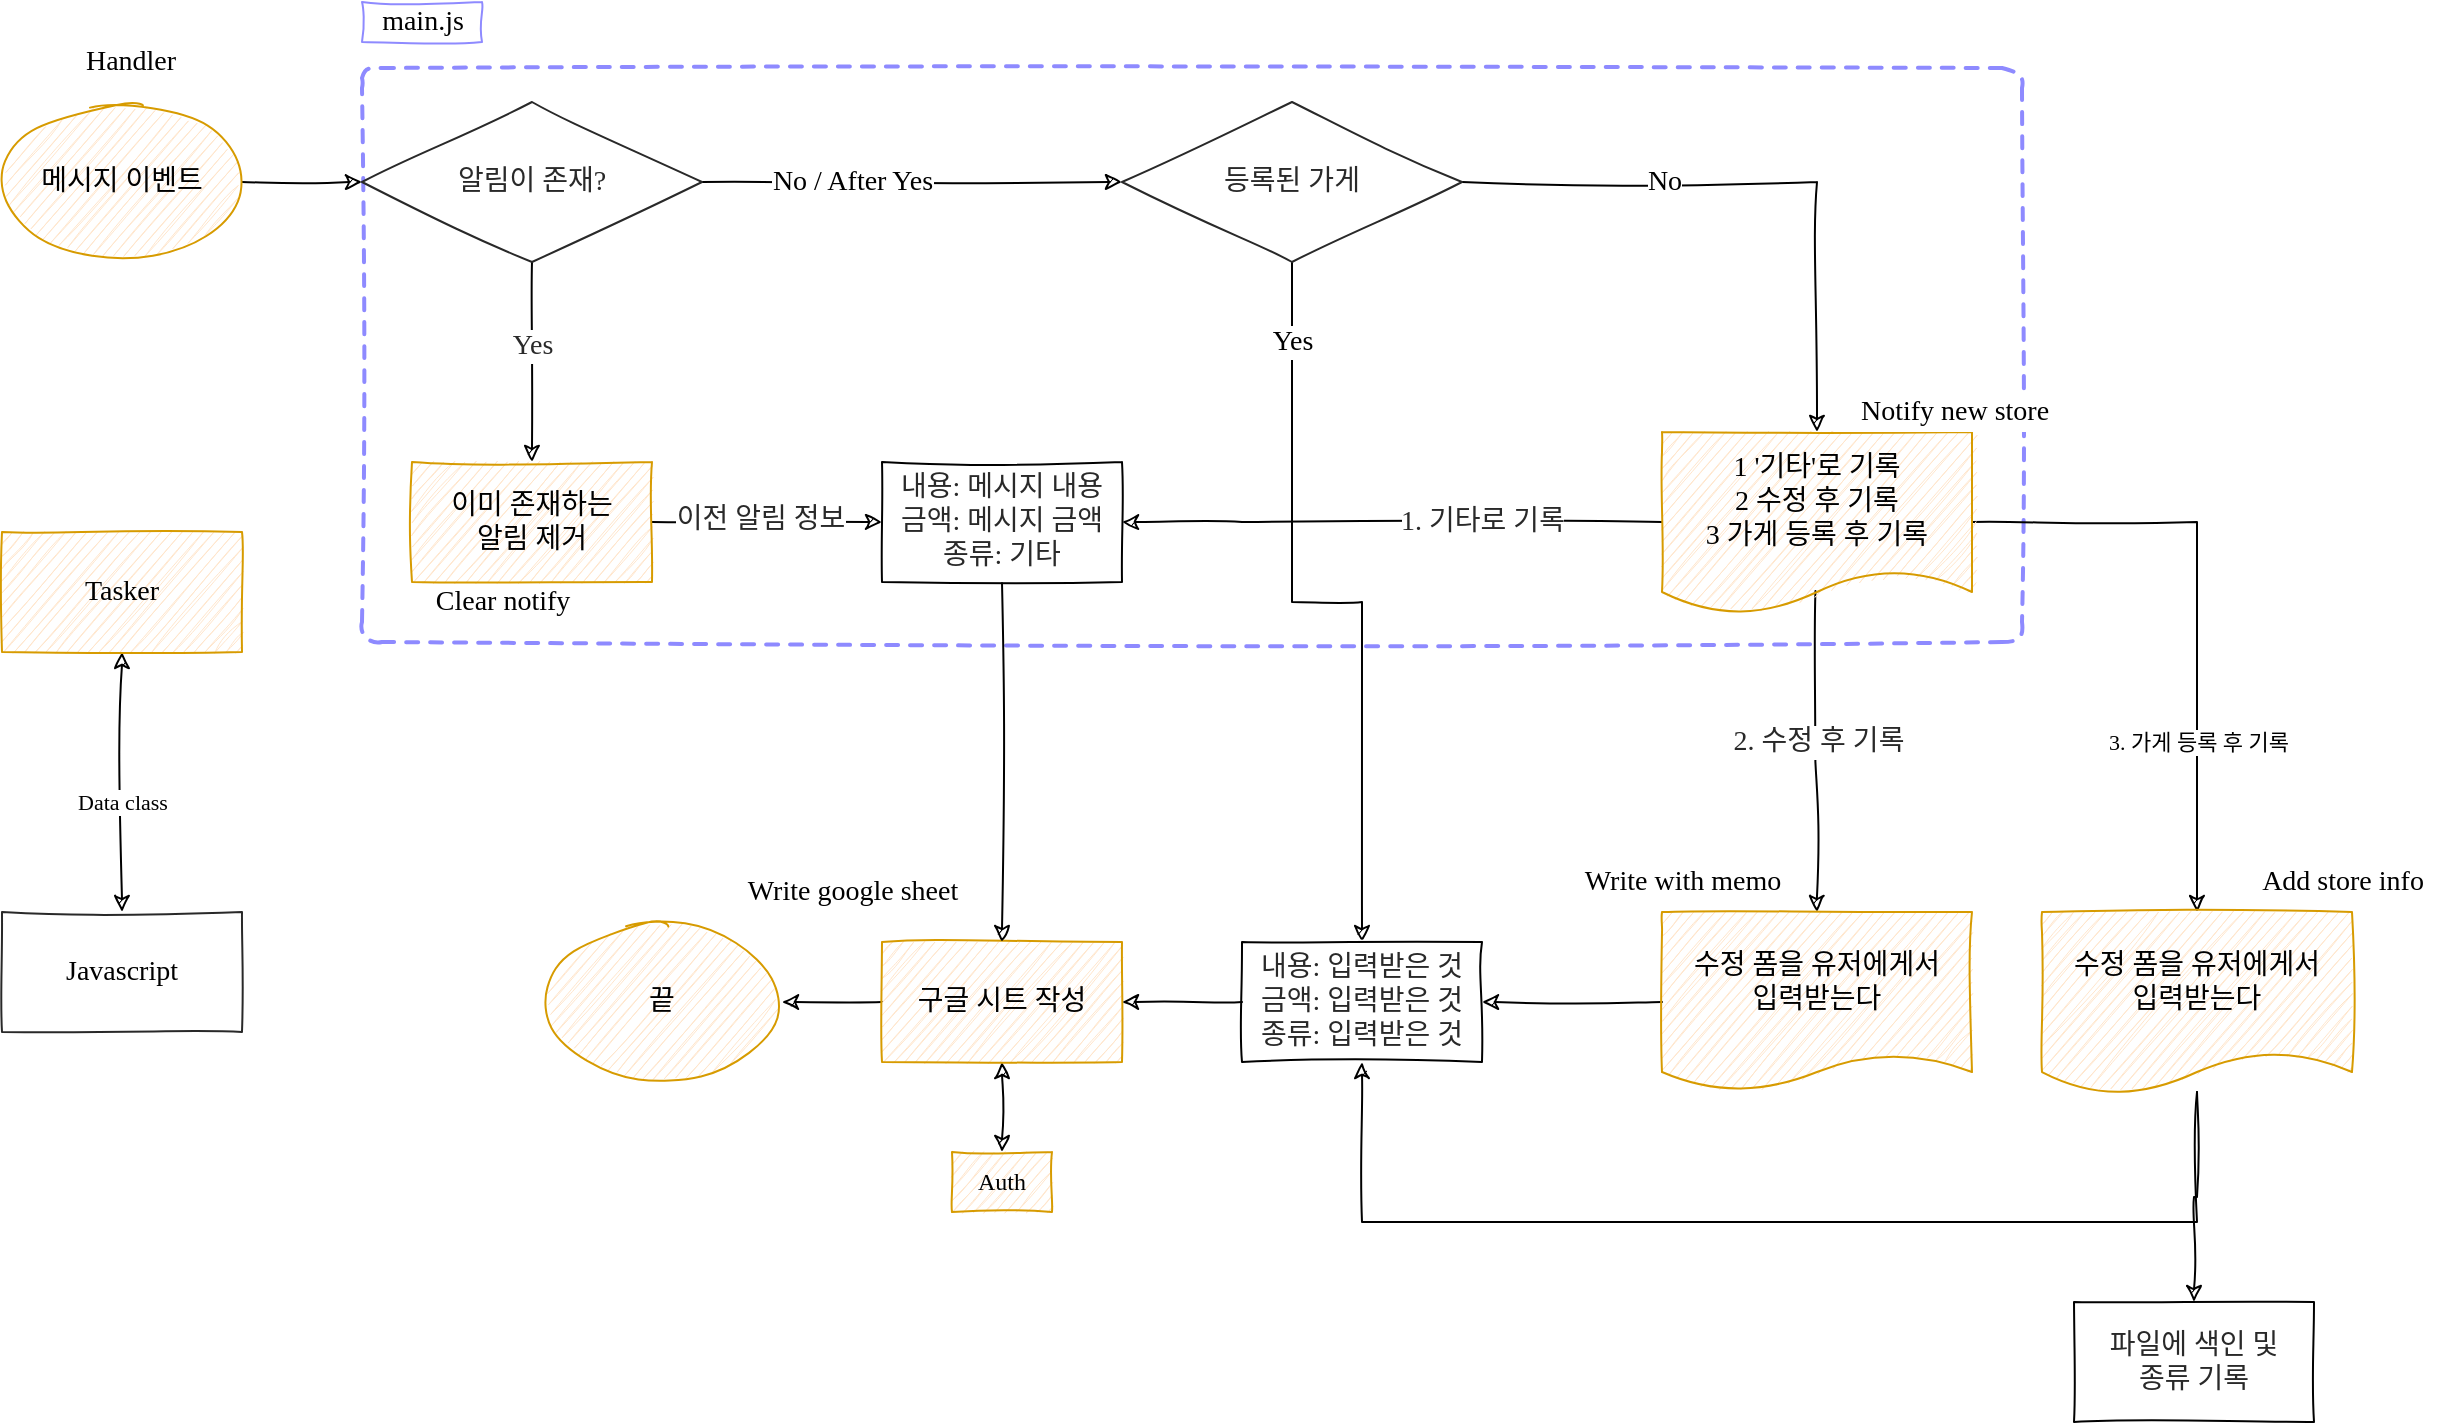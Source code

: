 <mxfile version="14.3.2" type="github">
  <diagram id="1huoRkWd-wgOX6W86DVF" name="Page-1">
    <mxGraphModel dx="1422" dy="794" grid="1" gridSize="10" guides="1" tooltips="1" connect="1" arrows="1" fold="1" page="1" pageScale="1" pageWidth="827" pageHeight="1169" math="0" shadow="0">
      <root>
        <mxCell id="0" />
        <mxCell id="1" parent="0" />
        <mxCell id="xq2FErhegeyca6-r9yFb-1" value="" style="endArrow=none;html=1;edgeStyle=orthogonalEdgeStyle;sketch=1;disableMultiStroke=1;dashed=1;strokeWidth=2;strokeColor=#8E8AFF;" parent="1" edge="1">
          <mxGeometry width="50" height="50" relative="1" as="geometry">
            <mxPoint x="500" y="303" as="sourcePoint" />
            <mxPoint x="500" y="303" as="targetPoint" />
            <Array as="points">
              <mxPoint x="500" y="293" />
              <mxPoint x="1330" y="293" />
              <mxPoint x="1330" y="580" />
              <mxPoint x="500" y="580" />
            </Array>
          </mxGeometry>
        </mxCell>
        <mxCell id="xq2FErhegeyca6-r9yFb-2" style="edgeStyle=orthogonalEdgeStyle;rounded=0;sketch=1;disableMultiStroke=1;orthogonalLoop=1;jettySize=auto;html=1;entryX=0.5;entryY=0;entryDx=0;entryDy=0;strokeColor=#000000;fontFamily=KyoboHand;fontSource=https%3A%2F%2Fcdn.jsdelivr.net%2Fgh%2Fprojectnoonnu%2Fnoonfonts_20-04%401.0%2FKyoboHand.woff;fontSize=14;fontColor=#292929;" parent="1" source="xq2FErhegeyca6-r9yFb-6" target="xq2FErhegeyca6-r9yFb-23" edge="1">
          <mxGeometry relative="1" as="geometry" />
        </mxCell>
        <mxCell id="xq2FErhegeyca6-r9yFb-3" value="No" style="edgeLabel;html=1;align=center;verticalAlign=middle;resizable=0;points=[];fontSize=14;fontFamily=KyoboHand;" parent="xq2FErhegeyca6-r9yFb-2" vertex="1" connectable="0">
          <mxGeometry x="-0.059" y="1" relative="1" as="geometry">
            <mxPoint x="-42" y="1" as="offset" />
          </mxGeometry>
        </mxCell>
        <mxCell id="xq2FErhegeyca6-r9yFb-4" style="edgeStyle=orthogonalEdgeStyle;rounded=0;sketch=1;disableMultiStroke=1;orthogonalLoop=1;jettySize=auto;html=1;entryX=0.5;entryY=0;entryDx=0;entryDy=0;strokeColor=#000000;fontFamily=KyoboHand;fontSource=https%3A%2F%2Fcdn.jsdelivr.net%2Fgh%2Fprojectnoonnu%2Fnoonfonts_20-04%401.0%2FKyoboHand.woff;fontSize=14;fontColor=#292929;" parent="1" source="xq2FErhegeyca6-r9yFb-6" target="xq2FErhegeyca6-r9yFb-31" edge="1">
          <mxGeometry relative="1" as="geometry" />
        </mxCell>
        <mxCell id="xq2FErhegeyca6-r9yFb-5" value="Yes" style="edgeLabel;html=1;align=center;verticalAlign=middle;resizable=0;points=[];fontSize=14;fontFamily=KyoboHand;" parent="xq2FErhegeyca6-r9yFb-4" vertex="1" connectable="0">
          <mxGeometry x="-0.643" y="2" relative="1" as="geometry">
            <mxPoint x="-2" y="-27" as="offset" />
          </mxGeometry>
        </mxCell>
        <mxCell id="xq2FErhegeyca6-r9yFb-6" value="등록된 가게" style="rhombus;whiteSpace=wrap;html=1;rounded=0;fontSize=14;fontColor=#292929;strokeColor=#292929;fontFamily=KyoboHand;fontSource=https%3A%2F%2Fcdn.jsdelivr.net%2Fgh%2Fprojectnoonnu%2Fnoonfonts_20-04%401.0%2FKyoboHand.woff;sketch=1;disableMultiStroke=1;" parent="1" vertex="1">
          <mxGeometry x="880" y="310" width="170" height="80" as="geometry" />
        </mxCell>
        <mxCell id="xq2FErhegeyca6-r9yFb-7" style="edgeStyle=orthogonalEdgeStyle;rounded=0;sketch=1;disableMultiStroke=1;orthogonalLoop=1;jettySize=auto;html=1;entryX=0;entryY=0.5;entryDx=0;entryDy=0;strokeColor=#000000;fontFamily=KyoboHand;fontSource=https%3A%2F%2Fcdn.jsdelivr.net%2Fgh%2Fprojectnoonnu%2Fnoonfonts_20-04%401.0%2FKyoboHand.woff;fontSize=14;fontColor=#292929;" parent="1" source="xq2FErhegeyca6-r9yFb-8" target="xq2FErhegeyca6-r9yFb-15" edge="1">
          <mxGeometry relative="1" as="geometry" />
        </mxCell>
        <mxCell id="xq2FErhegeyca6-r9yFb-8" value="메시지 이벤트" style="ellipse;whiteSpace=wrap;html=1;fontSize=14;labelBackgroundColor=none;fillColor=#ffe6cc;sketch=1;shadow=0;sketchStyle=rough;disableMultiStrokeFill=0;disableMultiStroke=1;simplification=0;strokeColor=#d79b00;fontFamily=KyoboHand;fontSource=https%3A%2F%2Fcdn.jsdelivr.net%2Fgh%2Fprojectnoonnu%2Fnoonfonts_20-04%401.0%2FKyoboHand.woff;" parent="1" vertex="1">
          <mxGeometry x="320" y="310" width="120" height="80" as="geometry" />
        </mxCell>
        <mxCell id="WAtK6OKdEQnZyJ43ct-P-7" style="edgeStyle=orthogonalEdgeStyle;rounded=0;sketch=1;disableMultiStroke=1;disableMultiStrokeFill=0;orthogonalLoop=1;jettySize=auto;html=1;entryX=0.5;entryY=0;entryDx=0;entryDy=0;startArrow=classic;startFill=1;fontFamily=KyoboHand;fontSource=https%3A%2F%2Fcdn.jsdelivr.net%2Fgh%2Fprojectnoonnu%2Fnoonfonts_20-04%401.0%2FKyoboHand.woff;" parent="1" source="xq2FErhegeyca6-r9yFb-10" target="WAtK6OKdEQnZyJ43ct-P-6" edge="1">
          <mxGeometry relative="1" as="geometry" />
        </mxCell>
        <mxCell id="WAtK6OKdEQnZyJ43ct-P-10" style="edgeStyle=orthogonalEdgeStyle;rounded=0;sketch=1;disableMultiStroke=1;disableMultiStrokeFill=0;orthogonalLoop=1;jettySize=auto;html=1;entryX=1;entryY=0.5;entryDx=0;entryDy=0;startArrow=none;startFill=0;fontFamily=KyoboHand;fontSource=https%3A%2F%2Fcdn.jsdelivr.net%2Fgh%2Fprojectnoonnu%2Fnoonfonts_20-04%401.0%2FKyoboHand.woff;" parent="1" source="xq2FErhegeyca6-r9yFb-10" target="xq2FErhegeyca6-r9yFb-33" edge="1">
          <mxGeometry relative="1" as="geometry" />
        </mxCell>
        <mxCell id="xq2FErhegeyca6-r9yFb-10" value="구글 시트 작성" style="whiteSpace=wrap;html=1;rounded=0;fontSize=14;fontFamily=KyoboHand;fontSource=https%3A%2F%2Fcdn.jsdelivr.net%2Fgh%2Fprojectnoonnu%2Fnoonfonts_20-04%401.0%2FKyoboHand.woff;sketch=1;disableMultiStroke=1;fillColor=#ffe6cc;strokeColor=#d79b00;" parent="1" vertex="1">
          <mxGeometry x="760" y="730" width="120" height="60" as="geometry" />
        </mxCell>
        <mxCell id="xq2FErhegeyca6-r9yFb-11" value="" style="edgeStyle=orthogonalEdgeStyle;rounded=0;orthogonalLoop=1;jettySize=auto;html=1;fontSize=14;fontColor=#292929;fontFamily=KyoboHand;fontSource=https%3A%2F%2Fcdn.jsdelivr.net%2Fgh%2Fprojectnoonnu%2Fnoonfonts_20-04%401.0%2FKyoboHand.woff;sketch=1;disableMultiStroke=1;" parent="1" source="xq2FErhegeyca6-r9yFb-15" target="xq2FErhegeyca6-r9yFb-18" edge="1">
          <mxGeometry relative="1" as="geometry" />
        </mxCell>
        <mxCell id="xq2FErhegeyca6-r9yFb-12" value="Yes" style="edgeLabel;html=1;align=center;verticalAlign=middle;resizable=0;points=[];fontSize=14;fontColor=#292929;fontFamily=KyoboHand;fontSource=https%3A%2F%2Fcdn.jsdelivr.net%2Fgh%2Fprojectnoonnu%2Fnoonfonts_20-04%401.0%2FKyoboHand.woff;" parent="xq2FErhegeyca6-r9yFb-11" vertex="1" connectable="0">
          <mxGeometry x="-0.156" relative="1" as="geometry">
            <mxPoint as="offset" />
          </mxGeometry>
        </mxCell>
        <mxCell id="xq2FErhegeyca6-r9yFb-13" value="" style="edgeStyle=orthogonalEdgeStyle;rounded=0;orthogonalLoop=1;jettySize=auto;html=1;fontSize=14;fontColor=#292929;fontFamily=KyoboHand;fontSource=https%3A%2F%2Fcdn.jsdelivr.net%2Fgh%2Fprojectnoonnu%2Fnoonfonts_20-04%401.0%2FKyoboHand.woff;entryX=0;entryY=0.5;entryDx=0;entryDy=0;exitX=1;exitY=0.5;exitDx=0;exitDy=0;sketch=1;disableMultiStroke=1;" parent="1" source="xq2FErhegeyca6-r9yFb-15" target="xq2FErhegeyca6-r9yFb-6" edge="1">
          <mxGeometry relative="1" as="geometry">
            <Array as="points" />
          </mxGeometry>
        </mxCell>
        <mxCell id="xq2FErhegeyca6-r9yFb-14" value="No / After Yes" style="edgeLabel;html=1;align=center;verticalAlign=middle;resizable=0;points=[];fontSize=14;fontFamily=KyoboHand;fontSource=https%3A%2F%2Fcdn.jsdelivr.net%2Fgh%2Fprojectnoonnu%2Fnoonfonts_20-04%401.0%2FKyoboHand.woff;" parent="xq2FErhegeyca6-r9yFb-13" vertex="1" connectable="0">
          <mxGeometry x="-0.233" relative="1" as="geometry">
            <mxPoint x="-6.19" as="offset" />
          </mxGeometry>
        </mxCell>
        <mxCell id="xq2FErhegeyca6-r9yFb-15" value="알림이 존재?" style="rhombus;whiteSpace=wrap;html=1;rounded=0;fontSize=14;fontColor=#292929;strokeColor=#292929;fontFamily=KyoboHand;fontSource=https%3A%2F%2Fcdn.jsdelivr.net%2Fgh%2Fprojectnoonnu%2Fnoonfonts_20-04%401.0%2FKyoboHand.woff;sketch=1;disableMultiStroke=1;" parent="1" vertex="1">
          <mxGeometry x="500" y="310" width="170" height="80" as="geometry" />
        </mxCell>
        <mxCell id="xq2FErhegeyca6-r9yFb-16" style="edgeStyle=orthogonalEdgeStyle;rounded=0;orthogonalLoop=1;jettySize=auto;html=1;entryX=0;entryY=0.5;entryDx=0;entryDy=0;fontSize=14;fontColor=#292929;fontFamily=KyoboHand;fontSource=https%3A%2F%2Fcdn.jsdelivr.net%2Fgh%2Fprojectnoonnu%2Fnoonfonts_20-04%401.0%2FKyoboHand.woff;sketch=1;disableMultiStroke=1;" parent="1" source="xq2FErhegeyca6-r9yFb-18" target="xq2FErhegeyca6-r9yFb-25" edge="1">
          <mxGeometry relative="1" as="geometry" />
        </mxCell>
        <mxCell id="xq2FErhegeyca6-r9yFb-17" value="이전 알림 정보" style="edgeLabel;html=1;align=center;verticalAlign=middle;resizable=0;points=[];fontSize=14;fontColor=#292929;fontFamily=KyoboHand;fontSource=https%3A%2F%2Fcdn.jsdelivr.net%2Fgh%2Fprojectnoonnu%2Fnoonfonts_20-04%401.0%2FKyoboHand.woff;" parent="xq2FErhegeyca6-r9yFb-16" vertex="1" connectable="0">
          <mxGeometry x="-0.06" y="1" relative="1" as="geometry">
            <mxPoint as="offset" />
          </mxGeometry>
        </mxCell>
        <mxCell id="xq2FErhegeyca6-r9yFb-18" value="이미 존재하는&lt;br&gt;알림 제거" style="whiteSpace=wrap;html=1;rounded=0;fontSize=14;fillColor=#ffe6cc;strokeColor=#d79b00;fontFamily=KyoboHand;fontSource=https%3A%2F%2Fcdn.jsdelivr.net%2Fgh%2Fprojectnoonnu%2Fnoonfonts_20-04%401.0%2FKyoboHand.woff;sketch=1;disableMultiStroke=1;" parent="1" vertex="1">
          <mxGeometry x="525" y="490" width="120" height="60" as="geometry" />
        </mxCell>
        <mxCell id="xq2FErhegeyca6-r9yFb-19" value="" style="edgeStyle=orthogonalEdgeStyle;rounded=0;orthogonalLoop=1;jettySize=auto;html=1;fontSize=14;fontColor=#292929;fontFamily=KyoboHand;fontSource=https%3A%2F%2Fcdn.jsdelivr.net%2Fgh%2Fprojectnoonnu%2Fnoonfonts_20-04%401.0%2FKyoboHand.woff;entryX=1;entryY=0.5;entryDx=0;entryDy=0;sketch=1;disableMultiStroke=1;" parent="1" source="xq2FErhegeyca6-r9yFb-23" target="xq2FErhegeyca6-r9yFb-25" edge="1">
          <mxGeometry relative="1" as="geometry">
            <Array as="points">
              <mxPoint x="940" y="520" />
              <mxPoint x="940" y="520" />
            </Array>
          </mxGeometry>
        </mxCell>
        <mxCell id="xq2FErhegeyca6-r9yFb-20" value="1. 기타로 기록" style="edgeLabel;html=1;align=center;verticalAlign=middle;resizable=0;points=[];fontSize=14;fontColor=#292929;fontFamily=KyoboHand;fontSource=https%3A%2F%2Fcdn.jsdelivr.net%2Fgh%2Fprojectnoonnu%2Fnoonfonts_20-04%401.0%2FKyoboHand.woff;" parent="xq2FErhegeyca6-r9yFb-19" vertex="1" connectable="0">
          <mxGeometry x="0.391" relative="1" as="geometry">
            <mxPoint x="97.59" as="offset" />
          </mxGeometry>
        </mxCell>
        <mxCell id="xq2FErhegeyca6-r9yFb-21" value="" style="edgeStyle=orthogonalEdgeStyle;rounded=0;orthogonalLoop=1;jettySize=auto;html=1;fontSize=14;fontColor=#292929;fontFamily=KyoboHand;fontSource=https%3A%2F%2Fcdn.jsdelivr.net%2Fgh%2Fprojectnoonnu%2Fnoonfonts_20-04%401.0%2FKyoboHand.woff;exitX=0.495;exitY=0.884;exitDx=0;exitDy=0;exitPerimeter=0;sketch=1;disableMultiStroke=1;" parent="1" source="xq2FErhegeyca6-r9yFb-23" target="xq2FErhegeyca6-r9yFb-27" edge="1">
          <mxGeometry relative="1" as="geometry">
            <mxPoint x="1227.5" y="590" as="sourcePoint" />
          </mxGeometry>
        </mxCell>
        <mxCell id="xq2FErhegeyca6-r9yFb-22" value="2. 수정 후 기록" style="edgeLabel;html=1;align=center;verticalAlign=middle;resizable=0;points=[];fontSize=14;fontColor=#292929;fontFamily=KyoboHand;fontSource=https%3A%2F%2Fcdn.jsdelivr.net%2Fgh%2Fprojectnoonnu%2Fnoonfonts_20-04%401.0%2FKyoboHand.woff;" parent="xq2FErhegeyca6-r9yFb-21" vertex="1" connectable="0">
          <mxGeometry x="0.155" y="2" relative="1" as="geometry">
            <mxPoint x="-2" y="-16.76" as="offset" />
          </mxGeometry>
        </mxCell>
        <mxCell id="meLbnnTgsmAjTQD1LtVd-2" style="edgeStyle=orthogonalEdgeStyle;rounded=0;orthogonalLoop=1;jettySize=auto;html=1;entryX=0.5;entryY=0;entryDx=0;entryDy=0;sketch=1;disableMultiStroke=1;" parent="1" source="xq2FErhegeyca6-r9yFb-23" target="meLbnnTgsmAjTQD1LtVd-1" edge="1">
          <mxGeometry relative="1" as="geometry" />
        </mxCell>
        <mxCell id="meLbnnTgsmAjTQD1LtVd-3" value="3. 가게 등록 후 기록" style="edgeLabel;html=1;align=center;verticalAlign=middle;resizable=0;points=[];fontFamily=KyoboHand;fontSource=https%3A%2F%2Fcdn.jsdelivr.net%2Fgh%2Fprojectnoonnu%2Fnoonfonts_20-04%401.0%2FKyoboHand.woff;" parent="meLbnnTgsmAjTQD1LtVd-2" vertex="1" connectable="0">
          <mxGeometry x="0.519" y="-3" relative="1" as="geometry">
            <mxPoint x="3" y="-11.5" as="offset" />
          </mxGeometry>
        </mxCell>
        <mxCell id="xq2FErhegeyca6-r9yFb-23" value="1 &#39;기타&#39;로 기록&lt;br&gt;2 수정 후 기록&lt;br&gt;3 가게 등록 후 기록" style="shape=document;whiteSpace=wrap;html=1;boundedLbl=1;rounded=0;fontSize=14;size=0.222;fillColor=#ffe6cc;strokeColor=#d79b00;fontFamily=KyoboHand;fontSource=https%3A%2F%2Fcdn.jsdelivr.net%2Fgh%2Fprojectnoonnu%2Fnoonfonts_20-04%401.0%2FKyoboHand.woff;sketch=1;disableMultiStroke=1;" parent="1" vertex="1">
          <mxGeometry x="1150" y="475" width="155" height="90" as="geometry" />
        </mxCell>
        <mxCell id="xq2FErhegeyca6-r9yFb-24" style="edgeStyle=orthogonalEdgeStyle;rounded=0;orthogonalLoop=1;jettySize=auto;html=1;fontSize=14;fontColor=#292929;fontFamily=KyoboHand;fontSource=https%3A%2F%2Fcdn.jsdelivr.net%2Fgh%2Fprojectnoonnu%2Fnoonfonts_20-04%401.0%2FKyoboHand.woff;sketch=1;disableMultiStroke=1;" parent="1" source="xq2FErhegeyca6-r9yFb-25" target="xq2FErhegeyca6-r9yFb-10" edge="1">
          <mxGeometry relative="1" as="geometry" />
        </mxCell>
        <mxCell id="xq2FErhegeyca6-r9yFb-25" value="내용: 메시지 내용&lt;br&gt;금액: 메시지 금액&lt;br&gt;종류: 기타" style="whiteSpace=wrap;html=1;rounded=0;fontSize=14;fontColor=#292929;fontFamily=KyoboHand;fontSource=https%3A%2F%2Fcdn.jsdelivr.net%2Fgh%2Fprojectnoonnu%2Fnoonfonts_20-04%401.0%2FKyoboHand.woff;sketch=1;disableMultiStroke=1;" parent="1" vertex="1">
          <mxGeometry x="760" y="490" width="120" height="60" as="geometry" />
        </mxCell>
        <mxCell id="xq2FErhegeyca6-r9yFb-26" value="" style="edgeStyle=orthogonalEdgeStyle;rounded=0;orthogonalLoop=1;jettySize=auto;html=1;fontSize=14;fontColor=#292929;fontFamily=KyoboHand;fontSource=https%3A%2F%2Fcdn.jsdelivr.net%2Fgh%2Fprojectnoonnu%2Fnoonfonts_20-04%401.0%2FKyoboHand.woff;sketch=1;disableMultiStroke=1;" parent="1" source="xq2FErhegeyca6-r9yFb-27" target="xq2FErhegeyca6-r9yFb-31" edge="1">
          <mxGeometry relative="1" as="geometry" />
        </mxCell>
        <mxCell id="xq2FErhegeyca6-r9yFb-27" value="수정 폼을 유저에게서&lt;br&gt;입력받는다" style="shape=document;whiteSpace=wrap;html=1;boundedLbl=1;rounded=0;fontSize=14;size=0.222;fillColor=#ffe6cc;strokeColor=#d79b00;fontFamily=KyoboHand;fontSource=https%3A%2F%2Fcdn.jsdelivr.net%2Fgh%2Fprojectnoonnu%2Fnoonfonts_20-04%401.0%2FKyoboHand.woff;sketch=1;disableMultiStroke=1;" parent="1" vertex="1">
          <mxGeometry x="1150" y="715" width="155" height="90" as="geometry" />
        </mxCell>
        <mxCell id="xq2FErhegeyca6-r9yFb-28" style="edgeStyle=orthogonalEdgeStyle;rounded=0;orthogonalLoop=1;jettySize=auto;html=1;entryX=1;entryY=0.5;entryDx=0;entryDy=0;fontSize=14;fontColor=#292929;fontFamily=KyoboHand;fontSource=https%3A%2F%2Fcdn.jsdelivr.net%2Fgh%2Fprojectnoonnu%2Fnoonfonts_20-04%401.0%2FKyoboHand.woff;sketch=1;disableMultiStroke=1;" parent="1" source="xq2FErhegeyca6-r9yFb-31" target="xq2FErhegeyca6-r9yFb-10" edge="1">
          <mxGeometry relative="1" as="geometry" />
        </mxCell>
        <mxCell id="xq2FErhegeyca6-r9yFb-31" value="내용: 입력받은 것&lt;br&gt;금액: 입력받은 것&lt;br&gt;종류: 입력받은 것" style="whiteSpace=wrap;html=1;rounded=0;fontSize=14;fontColor=#292929;fontFamily=KyoboHand;fontSource=https%3A%2F%2Fcdn.jsdelivr.net%2Fgh%2Fprojectnoonnu%2Fnoonfonts_20-04%401.0%2FKyoboHand.woff;sketch=1;disableMultiStroke=1;" parent="1" vertex="1">
          <mxGeometry x="940" y="730" width="120" height="60" as="geometry" />
        </mxCell>
        <mxCell id="xq2FErhegeyca6-r9yFb-32" value="파일에 색인 및&lt;br&gt;종류 기록" style="whiteSpace=wrap;html=1;rounded=0;fontSize=14;fontColor=#292929;fontFamily=KyoboHand;fontSource=https%3A%2F%2Fcdn.jsdelivr.net%2Fgh%2Fprojectnoonnu%2Fnoonfonts_20-04%401.0%2FKyoboHand.woff;sketch=1;disableMultiStroke=1;" parent="1" vertex="1">
          <mxGeometry x="1356" y="910" width="120" height="60" as="geometry" />
        </mxCell>
        <mxCell id="xq2FErhegeyca6-r9yFb-33" value="끝" style="ellipse;whiteSpace=wrap;html=1;rounded=0;fontSize=14;fillColor=#ffe6cc;strokeColor=#d79b00;fontFamily=KyoboHand;fontSource=https%3A%2F%2Fcdn.jsdelivr.net%2Fgh%2Fprojectnoonnu%2Fnoonfonts_20-04%401.0%2FKyoboHand.woff;sketch=1;disableMultiStroke=1;" parent="1" vertex="1">
          <mxGeometry x="590" y="720" width="120" height="80" as="geometry" />
        </mxCell>
        <mxCell id="xq2FErhegeyca6-r9yFb-34" value="main.js" style="text;html=1;align=center;verticalAlign=middle;resizable=0;points=[];autosize=1;fontSize=14;sketch=1;disableMultiStroke=1;fontFamily=KyoboHand;fontSource=https%3A%2F%2Fcdn.jsdelivr.net%2Fgh%2Fprojectnoonnu%2Fnoonfonts_20-04%401.0%2FKyoboHand.woff;strokeColor=#8E8AFF;" parent="1" vertex="1">
          <mxGeometry x="500" y="260" width="60" height="20" as="geometry" />
        </mxCell>
        <mxCell id="xq2FErhegeyca6-r9yFb-35" value="Handler" style="text;html=1;align=center;verticalAlign=middle;resizable=0;points=[];autosize=1;fontSize=14;fontFamily=KyoboHand;fontSource=https%3A%2F%2Fcdn.jsdelivr.net%2Fgh%2Fprojectnoonnu%2Fnoonfonts_20-04%401.0%2FKyoboHand.woff;" parent="1" vertex="1">
          <mxGeometry x="354" y="280" width="60" height="20" as="geometry" />
        </mxCell>
        <mxCell id="xq2FErhegeyca6-r9yFb-36" value="Clear notify" style="text;html=1;align=center;verticalAlign=middle;resizable=0;points=[];autosize=1;fontSize=14;fontFamily=KyoboHand;fontSource=https%3A%2F%2Fcdn.jsdelivr.net%2Fgh%2Fprojectnoonnu%2Fnoonfonts_20-04%401.0%2FKyoboHand.woff;" parent="1" vertex="1">
          <mxGeometry x="525" y="550" width="90" height="20" as="geometry" />
        </mxCell>
        <mxCell id="xq2FErhegeyca6-r9yFb-37" value="Write google sheet" style="text;html=1;align=center;verticalAlign=middle;resizable=0;points=[];autosize=1;fontSize=14;fontFamily=KyoboHand;fontSource=https%3A%2F%2Fcdn.jsdelivr.net%2Fgh%2Fprojectnoonnu%2Fnoonfonts_20-04%401.0%2FKyoboHand.woff;fillColor=#ffffff;" parent="1" vertex="1">
          <mxGeometry x="680" y="695" width="130" height="20" as="geometry" />
        </mxCell>
        <mxCell id="xq2FErhegeyca6-r9yFb-38" value="Notify new store" style="text;html=1;align=center;verticalAlign=middle;resizable=0;points=[];autosize=1;fontSize=14;fontFamily=KyoboHand;fontSource=https%3A%2F%2Fcdn.jsdelivr.net%2Fgh%2Fprojectnoonnu%2Fnoonfonts_20-04%401.0%2FKyoboHand.woff;fillColor=#ffffff;" parent="1" vertex="1">
          <mxGeometry x="1236" y="455" width="120" height="20" as="geometry" />
        </mxCell>
        <mxCell id="xq2FErhegeyca6-r9yFb-39" value="Add store info" style="text;html=1;align=center;verticalAlign=middle;resizable=0;points=[];autosize=1;fontSize=14;fontFamily=KyoboHand;fontSource=https%3A%2F%2Fcdn.jsdelivr.net%2Fgh%2Fprojectnoonnu%2Fnoonfonts_20-04%401.0%2FKyoboHand.woff;" parent="1" vertex="1">
          <mxGeometry x="1440" y="690" width="100" height="20" as="geometry" />
        </mxCell>
        <mxCell id="WAtK6OKdEQnZyJ43ct-P-1" style="edgeStyle=orthogonalEdgeStyle;rounded=0;orthogonalLoop=1;jettySize=auto;html=1;entryX=0.5;entryY=0;entryDx=0;entryDy=0;startArrow=classic;startFill=1;sketch=1;disableMultiStroke=1;disableMultiStrokeFill=0;" parent="1" source="xq2FErhegeyca6-r9yFb-40" target="xq2FErhegeyca6-r9yFb-41" edge="1">
          <mxGeometry relative="1" as="geometry" />
        </mxCell>
        <mxCell id="WAtK6OKdEQnZyJ43ct-P-3" value="&lt;font face=&quot;KyoboHand&quot; data-font-src=&quot;https://cdn.jsdelivr.net/gh/projectnoonnu/noonfonts_20-04@1.0/KyoboHand.woff&quot;&gt;Data class&lt;/font&gt;" style="edgeLabel;html=1;align=center;verticalAlign=middle;resizable=0;points=[];" parent="WAtK6OKdEQnZyJ43ct-P-1" vertex="1" connectable="0">
          <mxGeometry x="-0.16" y="-2" relative="1" as="geometry">
            <mxPoint x="2" y="20.24" as="offset" />
          </mxGeometry>
        </mxCell>
        <mxCell id="xq2FErhegeyca6-r9yFb-40" value="Tasker" style="rounded=0;whiteSpace=wrap;html=1;shadow=0;sketch=1;disableMultiStroke=1;disableMultiStrokeFill=0;simplification=0;sketchStyle=rough;strokeColor=#d79b00;strokeWidth=1;fillColor=#ffe6cc;fontFamily=KyoboHand;fontSource=https%3A%2F%2Fcdn.jsdelivr.net%2Fgh%2Fprojectnoonnu%2Fnoonfonts_20-04%401.0%2FKyoboHand.woff;fontSize=14;" parent="1" vertex="1">
          <mxGeometry x="320" y="525" width="120" height="60" as="geometry" />
        </mxCell>
        <mxCell id="xq2FErhegeyca6-r9yFb-41" value="Javascript" style="rounded=0;whiteSpace=wrap;html=1;shadow=0;sketch=1;disableMultiStroke=1;disableMultiStrokeFill=0;simplification=0;sketchStyle=rough;strokeColor=#292929;strokeWidth=1;fillColor=none;fontFamily=KyoboHand;fontSource=https%3A%2F%2Fcdn.jsdelivr.net%2Fgh%2Fprojectnoonnu%2Fnoonfonts_20-04%401.0%2FKyoboHand.woff;fontSize=14;" parent="1" vertex="1">
          <mxGeometry x="320" y="715" width="120" height="60" as="geometry" />
        </mxCell>
        <mxCell id="meLbnnTgsmAjTQD1LtVd-6" style="edgeStyle=orthogonalEdgeStyle;rounded=0;sketch=1;disableMultiStroke=1;orthogonalLoop=1;jettySize=auto;html=1;entryX=0.5;entryY=1;entryDx=0;entryDy=0;" parent="1" source="meLbnnTgsmAjTQD1LtVd-1" target="xq2FErhegeyca6-r9yFb-31" edge="1">
          <mxGeometry relative="1" as="geometry">
            <mxPoint x="1120" y="760" as="targetPoint" />
            <Array as="points">
              <mxPoint x="1418" y="870" />
              <mxPoint x="1000" y="870" />
            </Array>
          </mxGeometry>
        </mxCell>
        <mxCell id="meLbnnTgsmAjTQD1LtVd-8" style="edgeStyle=orthogonalEdgeStyle;rounded=0;sketch=1;disableMultiStroke=1;orthogonalLoop=1;jettySize=auto;html=1;entryX=0.5;entryY=0;entryDx=0;entryDy=0;" parent="1" source="meLbnnTgsmAjTQD1LtVd-1" target="xq2FErhegeyca6-r9yFb-32" edge="1">
          <mxGeometry relative="1" as="geometry" />
        </mxCell>
        <mxCell id="meLbnnTgsmAjTQD1LtVd-1" value="수정 폼을 유저에게서&lt;br&gt;입력받는다" style="shape=document;whiteSpace=wrap;html=1;boundedLbl=1;rounded=0;fontSize=14;size=0.222;fillColor=#ffe6cc;strokeColor=#d79b00;fontFamily=KyoboHand;fontSource=https%3A%2F%2Fcdn.jsdelivr.net%2Fgh%2Fprojectnoonnu%2Fnoonfonts_20-04%401.0%2FKyoboHand.woff;sketch=1;disableMultiStroke=1;" parent="1" vertex="1">
          <mxGeometry x="1340" y="715" width="155" height="90" as="geometry" />
        </mxCell>
        <mxCell id="meLbnnTgsmAjTQD1LtVd-7" value="Write with memo" style="text;html=1;align=center;verticalAlign=middle;resizable=0;points=[];autosize=1;fontSize=14;fontFamily=KyoboHand;fontSource=https%3A%2F%2Fcdn.jsdelivr.net%2Fgh%2Fprojectnoonnu%2Fnoonfonts_20-04%401.0%2FKyoboHand.woff;" parent="1" vertex="1">
          <mxGeometry x="1100" y="690" width="120" height="20" as="geometry" />
        </mxCell>
        <mxCell id="WAtK6OKdEQnZyJ43ct-P-6" value="Auth" style="rounded=0;whiteSpace=wrap;html=1;sketch=1;disableMultiStroke=1;strokeColor=#d79b00;fillColor=#ffe6cc;fontFamily=KyoboHand;fontSource=https%3A%2F%2Fcdn.jsdelivr.net%2Fgh%2Fprojectnoonnu%2Fnoonfonts_20-04%401.0%2FKyoboHand.woff;" parent="1" vertex="1">
          <mxGeometry x="795" y="835" width="50" height="30" as="geometry" />
        </mxCell>
      </root>
    </mxGraphModel>
  </diagram>
</mxfile>
